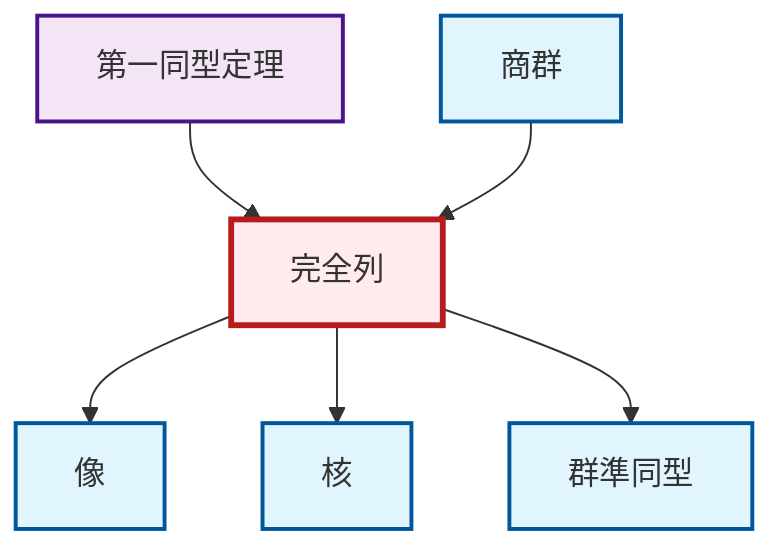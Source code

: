 graph TD
    classDef definition fill:#e1f5fe,stroke:#01579b,stroke-width:2px
    classDef theorem fill:#f3e5f5,stroke:#4a148c,stroke-width:2px
    classDef axiom fill:#fff3e0,stroke:#e65100,stroke-width:2px
    classDef example fill:#e8f5e9,stroke:#1b5e20,stroke-width:2px
    classDef current fill:#ffebee,stroke:#b71c1c,stroke-width:3px
    def-quotient-group["商群"]:::definition
    def-exact-sequence["完全列"]:::definition
    def-kernel["核"]:::definition
    def-homomorphism["群準同型"]:::definition
    def-image["像"]:::definition
    thm-first-isomorphism["第一同型定理"]:::theorem
    def-exact-sequence --> def-image
    def-exact-sequence --> def-kernel
    thm-first-isomorphism --> def-exact-sequence
    def-exact-sequence --> def-homomorphism
    def-quotient-group --> def-exact-sequence
    class def-exact-sequence current
